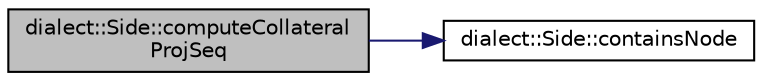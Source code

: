 digraph "dialect::Side::computeCollateralProjSeq"
{
  edge [fontname="Helvetica",fontsize="10",labelfontname="Helvetica",labelfontsize="10"];
  node [fontname="Helvetica",fontsize="10",shape=record];
  rankdir="LR";
  Node9 [label="dialect::Side::computeCollateral\lProjSeq",height=0.2,width=0.4,color="black", fillcolor="grey75", style="filled", fontcolor="black"];
  Node9 -> Node10 [color="midnightblue",fontsize="10",style="solid",fontname="Helvetica"];
  Node10 [label="dialect::Side::containsNode",height=0.2,width=0.4,color="black", fillcolor="white", style="filled",URL="$classdialect_1_1Side.html#a969ea760b5270fbdb9d1f94d8c6332d6",tooltip="Check whether this Side contains a Node of the given ID. "];
}
